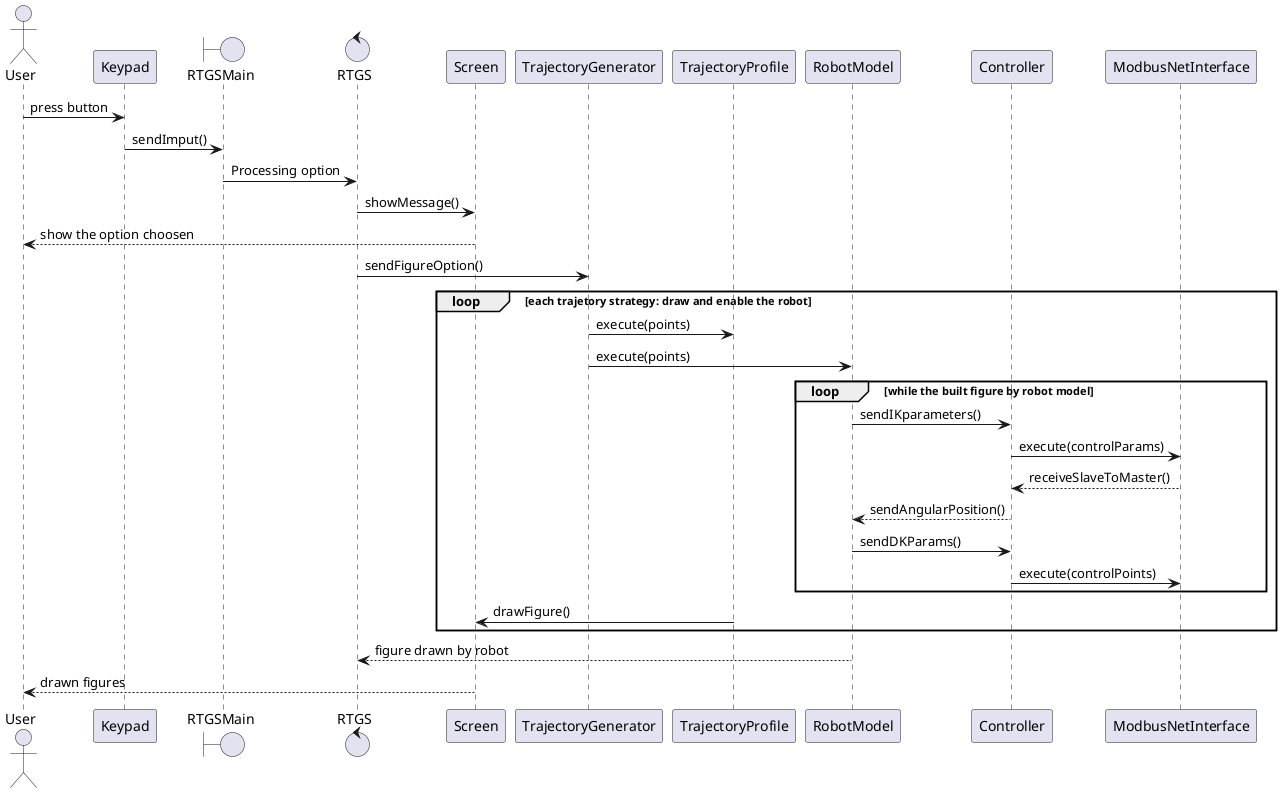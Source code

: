 @startuml
actor User as Foo1
Foo1 -> Keypad: press button
boundary RTGSMain as Foo2
Keypad -> Foo2: sendImput()
control RTGS as Foo3
Foo2 -> Foo3: Processing option
Foo3 -> Screen: showMessage()
Screen --> Foo1: show the option choosen
Foo3 -> TrajectoryGenerator: sendFigureOption()
 loop each trajetory strategy: draw and enable the robot 
    TrajectoryGenerator ->TrajectoryProfile:execute(points)
    TrajectoryGenerator ->RobotModel: execute(points)
    loop while the built figure by robot model
       RobotModel ->Controller:sendIKparameters()
       Controller -> ModbusNetInterface:execute(controlParams)
       ModbusNetInterface -->Controller:receiveSlaveToMaster()
       Controller --> RobotModel: sendAngularPosition()
       RobotModel ->Controller:sendDKParams()
       Controller ->ModbusNetInterface: execute(controlPoints)
    end
    
    TrajectoryProfile -> Screen: drawFigure()
end
RobotModel -->Foo3: figure drawn by robot
Screen --> Foo1: drawn figures
@enduml